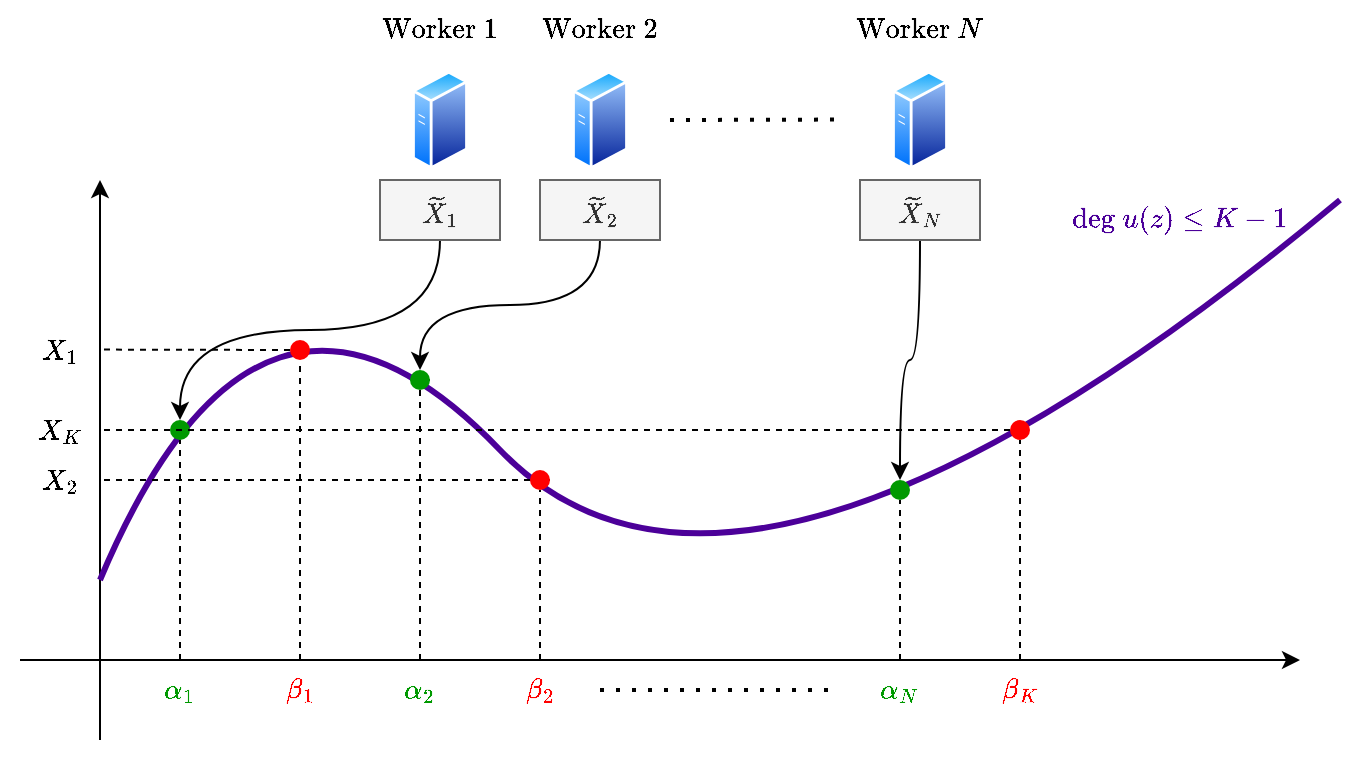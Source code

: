<mxfile version="21.1.8" type="device">
  <diagram name="Page-1" id="guzZaaBRqAPijBnWdY-A">
    <mxGraphModel dx="954" dy="506" grid="1" gridSize="5" guides="1" tooltips="1" connect="1" arrows="1" fold="1" page="1" pageScale="1" pageWidth="850" pageHeight="1100" math="1" shadow="0">
      <root>
        <mxCell id="0" />
        <mxCell id="1" parent="0" />
        <mxCell id="oLAeiJT2q1kaDAz2FLOJ-1" value="" style="endArrow=classic;html=1;rounded=0;" parent="1" edge="1">
          <mxGeometry width="50" height="50" relative="1" as="geometry">
            <mxPoint x="115" y="420" as="sourcePoint" />
            <mxPoint x="115" y="140" as="targetPoint" />
          </mxGeometry>
        </mxCell>
        <mxCell id="oLAeiJT2q1kaDAz2FLOJ-2" value="" style="endArrow=classic;html=1;rounded=0;" parent="1" edge="1">
          <mxGeometry width="50" height="50" relative="1" as="geometry">
            <mxPoint x="75" y="380" as="sourcePoint" />
            <mxPoint x="715" y="380" as="targetPoint" />
          </mxGeometry>
        </mxCell>
        <mxCell id="oLAeiJT2q1kaDAz2FLOJ-6" value="" style="endArrow=none;html=1;curved=1;strokeColor=#4C0099;strokeWidth=3;" parent="1" edge="1">
          <mxGeometry width="50" height="50" relative="1" as="geometry">
            <mxPoint x="115" y="340" as="sourcePoint" />
            <mxPoint x="735" y="150" as="targetPoint" />
            <Array as="points">
              <mxPoint x="195" y="150" />
              <mxPoint x="435" y="400" />
            </Array>
          </mxGeometry>
        </mxCell>
        <mxCell id="oLAeiJT2q1kaDAz2FLOJ-7" value="" style="endArrow=none;dashed=1;html=1;rounded=0;" parent="1" source="oLAeiJT2q1kaDAz2FLOJ-45" edge="1">
          <mxGeometry width="50" height="50" relative="1" as="geometry">
            <mxPoint x="155" y="380" as="sourcePoint" />
            <mxPoint x="155" y="270" as="targetPoint" />
          </mxGeometry>
        </mxCell>
        <mxCell id="oLAeiJT2q1kaDAz2FLOJ-9" value="&lt;font color=&quot;#4c0099&quot;&gt;$$\text{deg } u(z) \leq K-1$$&lt;/font&gt;" style="text;html=1;strokeColor=none;fillColor=none;align=center;verticalAlign=middle;whiteSpace=wrap;rounded=0;" parent="1" vertex="1">
          <mxGeometry x="625" y="145" width="60" height="30" as="geometry" />
        </mxCell>
        <mxCell id="oLAeiJT2q1kaDAz2FLOJ-10" value="" style="endArrow=none;dashed=1;html=1;rounded=0;" parent="1" source="oLAeiJT2q1kaDAz2FLOJ-38" edge="1">
          <mxGeometry width="50" height="50" relative="1" as="geometry">
            <mxPoint x="215" y="380" as="sourcePoint" />
            <mxPoint x="215" y="220" as="targetPoint" />
          </mxGeometry>
        </mxCell>
        <mxCell id="oLAeiJT2q1kaDAz2FLOJ-11" value="" style="endArrow=none;dashed=1;html=1;rounded=0;" parent="1" edge="1">
          <mxGeometry width="50" height="50" relative="1" as="geometry">
            <mxPoint x="575" y="260" as="sourcePoint" />
            <mxPoint x="575" y="260" as="targetPoint" />
          </mxGeometry>
        </mxCell>
        <mxCell id="oLAeiJT2q1kaDAz2FLOJ-12" value="" style="endArrow=none;dashed=1;html=1;rounded=0;" parent="1" source="oLAeiJT2q1kaDAz2FLOJ-50" edge="1">
          <mxGeometry width="50" height="50" relative="1" as="geometry">
            <mxPoint x="275" y="380" as="sourcePoint" />
            <mxPoint x="275" y="240" as="targetPoint" />
          </mxGeometry>
        </mxCell>
        <mxCell id="oLAeiJT2q1kaDAz2FLOJ-15" value="" style="endArrow=none;dashed=1;html=1;rounded=0;" parent="1" source="oLAeiJT2q1kaDAz2FLOJ-40" edge="1">
          <mxGeometry width="50" height="50" relative="1" as="geometry">
            <mxPoint x="335" y="380" as="sourcePoint" />
            <mxPoint x="335" y="290" as="targetPoint" />
          </mxGeometry>
        </mxCell>
        <mxCell id="oLAeiJT2q1kaDAz2FLOJ-16" value="" style="endArrow=none;dashed=1;html=1;rounded=0;" parent="1" target="oLAeiJT2q1kaDAz2FLOJ-44" edge="1">
          <mxGeometry width="50" height="50" relative="1" as="geometry">
            <mxPoint x="575" y="380" as="sourcePoint" />
            <mxPoint x="635" y="220" as="targetPoint" />
          </mxGeometry>
        </mxCell>
        <mxCell id="oLAeiJT2q1kaDAz2FLOJ-17" value="&lt;font color=&quot;#009900&quot;&gt;$$\alpha_1$$&lt;/font&gt;" style="text;html=1;strokeColor=none;fillColor=none;align=center;verticalAlign=middle;whiteSpace=wrap;rounded=0;" parent="1" vertex="1">
          <mxGeometry x="125" y="380" width="60" height="30" as="geometry" />
        </mxCell>
        <mxCell id="oLAeiJT2q1kaDAz2FLOJ-18" value="&lt;font color=&quot;#009900&quot;&gt;$$\alpha_2$$&lt;/font&gt;" style="text;html=1;strokeColor=none;fillColor=none;align=center;verticalAlign=middle;whiteSpace=wrap;rounded=0;" parent="1" vertex="1">
          <mxGeometry x="245" y="380" width="60" height="30" as="geometry" />
        </mxCell>
        <mxCell id="oLAeiJT2q1kaDAz2FLOJ-19" value="&lt;font color=&quot;#009900&quot;&gt;$$\alpha_N$$&lt;/font&gt;" style="text;html=1;strokeColor=none;fillColor=none;align=center;verticalAlign=middle;whiteSpace=wrap;rounded=0;" parent="1" vertex="1">
          <mxGeometry x="485" y="380" width="60" height="30" as="geometry" />
        </mxCell>
        <mxCell id="oLAeiJT2q1kaDAz2FLOJ-20" value="&lt;font color=&quot;#ff0000&quot;&gt;$$\beta_1$$&lt;/font&gt;" style="text;html=1;strokeColor=none;fillColor=none;align=center;verticalAlign=middle;whiteSpace=wrap;rounded=0;" parent="1" vertex="1">
          <mxGeometry x="185" y="380" width="60" height="30" as="geometry" />
        </mxCell>
        <mxCell id="oLAeiJT2q1kaDAz2FLOJ-21" value="&lt;font color=&quot;#ff0000&quot;&gt;$$\beta_2$$&lt;/font&gt;" style="text;html=1;strokeColor=none;fillColor=none;align=center;verticalAlign=middle;whiteSpace=wrap;rounded=0;" parent="1" vertex="1">
          <mxGeometry x="305" y="380" width="60" height="30" as="geometry" />
        </mxCell>
        <mxCell id="oLAeiJT2q1kaDAz2FLOJ-22" value="&lt;font color=&quot;#ff0000&quot;&gt;$$\beta_K$$&lt;/font&gt;" style="text;html=1;strokeColor=none;fillColor=none;align=center;verticalAlign=middle;whiteSpace=wrap;rounded=0;" parent="1" vertex="1">
          <mxGeometry x="545" y="380" width="60" height="30" as="geometry" />
        </mxCell>
        <mxCell id="oLAeiJT2q1kaDAz2FLOJ-39" value="" style="endArrow=none;dashed=1;html=1;rounded=0;" parent="1" target="oLAeiJT2q1kaDAz2FLOJ-38" edge="1">
          <mxGeometry width="50" height="50" relative="1" as="geometry">
            <mxPoint x="215" y="380" as="sourcePoint" />
            <mxPoint x="215" y="220" as="targetPoint" />
          </mxGeometry>
        </mxCell>
        <mxCell id="oLAeiJT2q1kaDAz2FLOJ-38" value="" style="shape=ellipse;fillColor=#FF0000;strokeColor=none;html=1;sketch=0;" parent="1" vertex="1">
          <mxGeometry x="210" y="220" width="10" height="10" as="geometry" />
        </mxCell>
        <mxCell id="oLAeiJT2q1kaDAz2FLOJ-41" value="" style="endArrow=none;dashed=1;html=1;rounded=0;" parent="1" target="oLAeiJT2q1kaDAz2FLOJ-40" edge="1">
          <mxGeometry width="50" height="50" relative="1" as="geometry">
            <mxPoint x="335" y="380" as="sourcePoint" />
            <mxPoint x="335" y="290" as="targetPoint" />
          </mxGeometry>
        </mxCell>
        <mxCell id="oLAeiJT2q1kaDAz2FLOJ-40" value="" style="shape=ellipse;fillColor=#FF0000;strokeColor=none;html=1;sketch=0;" parent="1" vertex="1">
          <mxGeometry x="330" y="285" width="10" height="10" as="geometry" />
        </mxCell>
        <mxCell id="oLAeiJT2q1kaDAz2FLOJ-44" value="" style="shape=ellipse;fillColor=#FF0000;strokeColor=none;html=1;sketch=0;" parent="1" vertex="1">
          <mxGeometry x="570" y="260" width="10" height="10" as="geometry" />
        </mxCell>
        <mxCell id="oLAeiJT2q1kaDAz2FLOJ-48" value="" style="endArrow=none;dashed=1;html=1;rounded=0;" parent="1" target="oLAeiJT2q1kaDAz2FLOJ-45" edge="1">
          <mxGeometry width="50" height="50" relative="1" as="geometry">
            <mxPoint x="155" y="380" as="sourcePoint" />
            <mxPoint x="155" y="270" as="targetPoint" />
          </mxGeometry>
        </mxCell>
        <mxCell id="oLAeiJT2q1kaDAz2FLOJ-45" value="" style="shape=ellipse;fillColor=#009900;strokeColor=none;html=1;sketch=0;" parent="1" vertex="1">
          <mxGeometry x="150" y="260" width="10" height="10" as="geometry" />
        </mxCell>
        <mxCell id="oLAeiJT2q1kaDAz2FLOJ-51" value="" style="endArrow=none;dashed=1;html=1;rounded=0;" parent="1" target="oLAeiJT2q1kaDAz2FLOJ-50" edge="1">
          <mxGeometry width="50" height="50" relative="1" as="geometry">
            <mxPoint x="275" y="380" as="sourcePoint" />
            <mxPoint x="275" y="240" as="targetPoint" />
            <Array as="points">
              <mxPoint x="275" y="335" />
            </Array>
          </mxGeometry>
        </mxCell>
        <mxCell id="oLAeiJT2q1kaDAz2FLOJ-50" value="" style="shape=ellipse;fillColor=#009900;strokeColor=none;html=1;sketch=0;" parent="1" vertex="1">
          <mxGeometry x="270" y="235" width="10" height="10" as="geometry" />
        </mxCell>
        <mxCell id="oLAeiJT2q1kaDAz2FLOJ-55" value="" style="endArrow=none;dashed=1;html=1;rounded=0;" parent="1" target="oLAeiJT2q1kaDAz2FLOJ-49" edge="1">
          <mxGeometry width="50" height="50" relative="1" as="geometry">
            <mxPoint x="515" y="380" as="sourcePoint" />
            <mxPoint x="575" y="260" as="targetPoint" />
          </mxGeometry>
        </mxCell>
        <mxCell id="oLAeiJT2q1kaDAz2FLOJ-49" value="" style="shape=ellipse;fillColor=#009900;strokeColor=none;html=1;sketch=0;" parent="1" vertex="1">
          <mxGeometry x="510" y="290" width="10" height="10" as="geometry" />
        </mxCell>
        <mxCell id="oLAeiJT2q1kaDAz2FLOJ-64" value="" style="endArrow=none;dashed=1;html=1;rounded=0;" parent="1" source="oLAeiJT2q1kaDAz2FLOJ-40" edge="1">
          <mxGeometry width="50" height="50" relative="1" as="geometry">
            <mxPoint x="185" y="290.22" as="sourcePoint" />
            <mxPoint x="115" y="290" as="targetPoint" />
          </mxGeometry>
        </mxCell>
        <mxCell id="oLAeiJT2q1kaDAz2FLOJ-66" value="" style="endArrow=none;dashed=1;html=1;rounded=0;" parent="1" source="oLAeiJT2q1kaDAz2FLOJ-38" edge="1">
          <mxGeometry width="50" height="50" relative="1" as="geometry">
            <mxPoint x="150" y="225.22" as="sourcePoint" />
            <mxPoint x="115" y="224.79" as="targetPoint" />
          </mxGeometry>
        </mxCell>
        <mxCell id="oLAeiJT2q1kaDAz2FLOJ-67" value="" style="endArrow=none;dashed=1;html=1;rounded=0;" parent="1" source="oLAeiJT2q1kaDAz2FLOJ-44" edge="1">
          <mxGeometry width="50" height="50" relative="1" as="geometry">
            <mxPoint x="585" y="205" as="sourcePoint" />
            <mxPoint x="115" y="265" as="targetPoint" />
          </mxGeometry>
        </mxCell>
        <mxCell id="oLAeiJT2q1kaDAz2FLOJ-85" style="edgeStyle=orthogonalEdgeStyle;orthogonalLoop=1;jettySize=auto;html=1;exitX=0.5;exitY=1;exitDx=0;exitDy=0;entryX=0.5;entryY=0;entryDx=0;entryDy=0;curved=1;" parent="1" source="oLAeiJT2q1kaDAz2FLOJ-79" target="oLAeiJT2q1kaDAz2FLOJ-45" edge="1">
          <mxGeometry relative="1" as="geometry" />
        </mxCell>
        <mxCell id="oLAeiJT2q1kaDAz2FLOJ-79" value="$$\widetilde{X}_1$$" style="text;html=1;align=center;verticalAlign=middle;whiteSpace=wrap;rounded=0;fillColor=#f5f5f5;fontColor=#333333;strokeColor=#666666;" parent="1" vertex="1">
          <mxGeometry x="255" y="140" width="60" height="30" as="geometry" />
        </mxCell>
        <mxCell id="oLAeiJT2q1kaDAz2FLOJ-86" style="edgeStyle=orthogonalEdgeStyle;orthogonalLoop=1;jettySize=auto;html=1;exitX=0.5;exitY=1;exitDx=0;exitDy=0;entryX=0.5;entryY=0;entryDx=0;entryDy=0;curved=1;" parent="1" source="oLAeiJT2q1kaDAz2FLOJ-80" target="oLAeiJT2q1kaDAz2FLOJ-50" edge="1">
          <mxGeometry relative="1" as="geometry" />
        </mxCell>
        <mxCell id="oLAeiJT2q1kaDAz2FLOJ-80" value="$$\widetilde{X}_2$$" style="text;html=1;align=center;verticalAlign=middle;whiteSpace=wrap;rounded=0;fillColor=#f5f5f5;fontColor=#333333;strokeColor=#666666;" parent="1" vertex="1">
          <mxGeometry x="335" y="140" width="60" height="30" as="geometry" />
        </mxCell>
        <mxCell id="oLAeiJT2q1kaDAz2FLOJ-88" style="edgeStyle=orthogonalEdgeStyle;orthogonalLoop=1;jettySize=auto;html=1;exitX=0.5;exitY=1;exitDx=0;exitDy=0;entryX=0.5;entryY=0;entryDx=0;entryDy=0;curved=1;" parent="1" source="oLAeiJT2q1kaDAz2FLOJ-81" target="oLAeiJT2q1kaDAz2FLOJ-49" edge="1">
          <mxGeometry relative="1" as="geometry" />
        </mxCell>
        <mxCell id="oLAeiJT2q1kaDAz2FLOJ-81" value="$$\widetilde{X}_N$$" style="text;html=1;align=center;verticalAlign=middle;whiteSpace=wrap;rounded=0;fillColor=#f5f5f5;fontColor=#333333;strokeColor=#666666;" parent="1" vertex="1">
          <mxGeometry x="495" y="140" width="60" height="30" as="geometry" />
        </mxCell>
        <mxCell id="oLAeiJT2q1kaDAz2FLOJ-82" value="" style="image;aspect=fixed;perimeter=ellipsePerimeter;html=1;align=center;shadow=0;dashed=0;spacingTop=3;image=img/lib/active_directory/generic_server.svg;" parent="1" vertex="1">
          <mxGeometry x="271" y="85" width="28.0" height="50" as="geometry" />
        </mxCell>
        <mxCell id="oLAeiJT2q1kaDAz2FLOJ-83" value="" style="image;aspect=fixed;perimeter=ellipsePerimeter;html=1;align=center;shadow=0;dashed=0;spacingTop=3;image=img/lib/active_directory/generic_server.svg;" parent="1" vertex="1">
          <mxGeometry x="351" y="85" width="28.0" height="50" as="geometry" />
        </mxCell>
        <mxCell id="oLAeiJT2q1kaDAz2FLOJ-84" value="" style="image;aspect=fixed;perimeter=ellipsePerimeter;html=1;align=center;shadow=0;dashed=0;spacingTop=3;image=img/lib/active_directory/generic_server.svg;" parent="1" vertex="1">
          <mxGeometry x="511" y="85" width="28.0" height="50" as="geometry" />
        </mxCell>
        <mxCell id="oLAeiJT2q1kaDAz2FLOJ-89" value="$$X_K$$" style="text;html=1;strokeColor=none;fillColor=none;align=center;verticalAlign=middle;whiteSpace=wrap;rounded=0;" parent="1" vertex="1">
          <mxGeometry x="65" y="250" width="60" height="30" as="geometry" />
        </mxCell>
        <mxCell id="oLAeiJT2q1kaDAz2FLOJ-90" value="$$X_2$$" style="text;html=1;strokeColor=none;fillColor=none;align=center;verticalAlign=middle;whiteSpace=wrap;rounded=0;" parent="1" vertex="1">
          <mxGeometry x="65" y="275" width="60" height="30" as="geometry" />
        </mxCell>
        <mxCell id="oLAeiJT2q1kaDAz2FLOJ-91" value="$$X_1$$" style="text;html=1;strokeColor=none;fillColor=none;align=center;verticalAlign=middle;whiteSpace=wrap;rounded=0;" parent="1" vertex="1">
          <mxGeometry x="65" y="210" width="60" height="30" as="geometry" />
        </mxCell>
        <mxCell id="oLAeiJT2q1kaDAz2FLOJ-96" value="$$\text{Worker }1$$" style="text;html=1;strokeColor=none;fillColor=none;align=center;verticalAlign=middle;whiteSpace=wrap;rounded=0;" parent="1" vertex="1">
          <mxGeometry x="255" y="50" width="60" height="30" as="geometry" />
        </mxCell>
        <mxCell id="oLAeiJT2q1kaDAz2FLOJ-97" value="$$\text{Worker }2$$" style="text;html=1;strokeColor=none;fillColor=none;align=center;verticalAlign=middle;whiteSpace=wrap;rounded=0;" parent="1" vertex="1">
          <mxGeometry x="335" y="50" width="60" height="30" as="geometry" />
        </mxCell>
        <mxCell id="oLAeiJT2q1kaDAz2FLOJ-98" value="$$\text{Worker }N$$" style="text;html=1;strokeColor=none;fillColor=none;align=center;verticalAlign=middle;whiteSpace=wrap;rounded=0;" parent="1" vertex="1">
          <mxGeometry x="495" y="50" width="60" height="30" as="geometry" />
        </mxCell>
        <mxCell id="oLAeiJT2q1kaDAz2FLOJ-100" value="" style="endArrow=none;dashed=1;html=1;dashPattern=1 3;strokeWidth=2;rounded=0;entryX=0;entryY=0.5;entryDx=0;entryDy=0;exitX=1;exitY=0.5;exitDx=0;exitDy=0;" parent="1" source="oLAeiJT2q1kaDAz2FLOJ-21" target="oLAeiJT2q1kaDAz2FLOJ-19" edge="1">
          <mxGeometry width="50" height="50" relative="1" as="geometry">
            <mxPoint x="420" y="430" as="sourcePoint" />
            <mxPoint x="470" y="380" as="targetPoint" />
          </mxGeometry>
        </mxCell>
        <mxCell id="oLAeiJT2q1kaDAz2FLOJ-101" value="" style="endArrow=none;dashed=1;html=1;dashPattern=1 3;strokeWidth=2;rounded=0;" parent="1" edge="1">
          <mxGeometry width="50" height="50" relative="1" as="geometry">
            <mxPoint x="400" y="110" as="sourcePoint" />
            <mxPoint x="485" y="109.78" as="targetPoint" />
          </mxGeometry>
        </mxCell>
      </root>
    </mxGraphModel>
  </diagram>
</mxfile>
